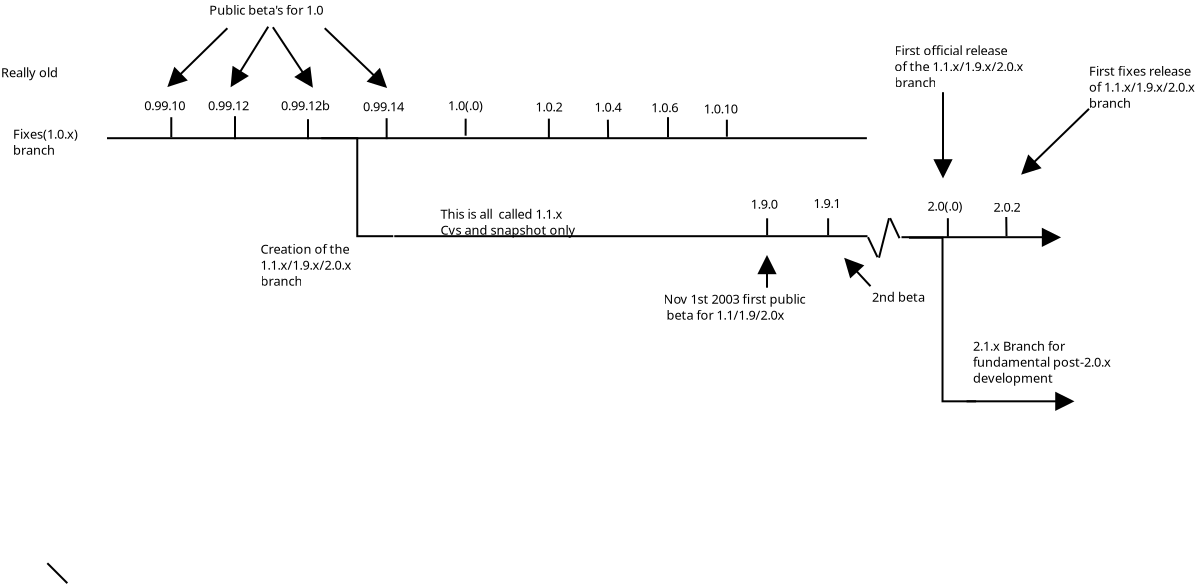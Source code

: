 <?xml version="1.0" encoding="UTF-8"?>
<dia:diagram xmlns:dia="http://www.lysator.liu.se/~alla/dia/"><dia:layer name="Background" visible="true"><dia:object type="Standard - Line" version="0" id="O0"><dia:attribute name="obj_pos"><dia:point val="6,5.05"/></dia:attribute><dia:attribute name="obj_bb"><dia:rectangle val="5.95,5;44.044,5.1"/></dia:attribute><dia:attribute name="conn_endpoints"><dia:point val="6,5.05"/><dia:point val="43.994,5.05"/></dia:attribute><dia:attribute name="numcp"><dia:int val="1"/></dia:attribute></dia:object><dia:object type="Standard - Text" version="0" id="O1"><dia:attribute name="obj_pos"><dia:point val="0.7,2"/></dia:attribute><dia:attribute name="obj_bb"><dia:rectangle val="0.7,1.228;4.072,2.245"/></dia:attribute><dia:attribute name="text"><dia:composite type="text"><dia:attribute name="string"><dia:string>#Really old#</dia:string></dia:attribute><dia:attribute name="font"><dia:font family="sans" style="0" name="Courier"/></dia:attribute><dia:attribute name="height"><dia:real val="0.8"/></dia:attribute><dia:attribute name="pos"><dia:point val="0.7,2"/></dia:attribute><dia:attribute name="color"><dia:color val="#000000"/></dia:attribute><dia:attribute name="alignment"><dia:enum val="0"/></dia:attribute></dia:composite></dia:attribute></dia:object><dia:object type="Standard - Text" version="0" id="O2"><dia:attribute name="obj_pos"><dia:point val="7.864,3.65"/></dia:attribute><dia:attribute name="obj_bb"><dia:rectangle val="7.864,2.877;10.537,3.895"/></dia:attribute><dia:attribute name="text"><dia:composite type="text"><dia:attribute name="string"><dia:string>#0.99.10#</dia:string></dia:attribute><dia:attribute name="font"><dia:font family="sans" style="0" name="Courier"/></dia:attribute><dia:attribute name="height"><dia:real val="0.8"/></dia:attribute><dia:attribute name="pos"><dia:point val="7.864,3.65"/></dia:attribute><dia:attribute name="color"><dia:color val="#000000"/></dia:attribute><dia:attribute name="alignment"><dia:enum val="0"/></dia:attribute></dia:composite></dia:attribute></dia:object><dia:object type="Standard - Line" version="0" id="O3"><dia:attribute name="obj_pos"><dia:point val="9.214,4"/></dia:attribute><dia:attribute name="obj_bb"><dia:rectangle val="9.164,3.95;9.264,5.05"/></dia:attribute><dia:attribute name="conn_endpoints"><dia:point val="9.214,4"/><dia:point val="9.214,5"/></dia:attribute><dia:attribute name="numcp"><dia:int val="1"/></dia:attribute></dia:object><dia:object type="Standard - Line" version="0" id="O4"><dia:attribute name="obj_pos"><dia:point val="12.4,3.95"/></dia:attribute><dia:attribute name="obj_bb"><dia:rectangle val="12.35,3.9;12.45,5.15"/></dia:attribute><dia:attribute name="conn_endpoints"><dia:point val="12.4,3.95"/><dia:point val="12.4,5.1"/></dia:attribute><dia:attribute name="numcp"><dia:int val="1"/></dia:attribute></dia:object><dia:object type="Standard - Text" version="0" id="O5"><dia:attribute name="obj_pos"><dia:point val="11.05,3.65"/></dia:attribute><dia:attribute name="obj_bb"><dia:rectangle val="11.05,2.877;13.723,3.895"/></dia:attribute><dia:attribute name="text"><dia:composite type="text"><dia:attribute name="string"><dia:string>#0.99.12#</dia:string></dia:attribute><dia:attribute name="font"><dia:font family="sans" style="0" name="Courier"/></dia:attribute><dia:attribute name="height"><dia:real val="0.8"/></dia:attribute><dia:attribute name="pos"><dia:point val="11.05,3.65"/></dia:attribute><dia:attribute name="color"><dia:color val="#000000"/></dia:attribute><dia:attribute name="alignment"><dia:enum val="0"/></dia:attribute></dia:composite></dia:attribute></dia:object><dia:object type="Standard - Line" version="0" id="O6"><dia:attribute name="obj_pos"><dia:point val="16.05,4.1"/></dia:attribute><dia:attribute name="obj_bb"><dia:rectangle val="16,4.05;16.1,5.15"/></dia:attribute><dia:attribute name="conn_endpoints"><dia:point val="16.05,4.1"/><dia:point val="16.05,5.1"/></dia:attribute><dia:attribute name="numcp"><dia:int val="1"/></dia:attribute></dia:object><dia:object type="Standard - Text" version="0" id="O7"><dia:attribute name="obj_pos"><dia:point val="14.7,3.65"/></dia:attribute><dia:attribute name="obj_bb"><dia:rectangle val="14.7,2.877;17.823,3.895"/></dia:attribute><dia:attribute name="text"><dia:composite type="text"><dia:attribute name="string"><dia:string>#0.99.12b#</dia:string></dia:attribute><dia:attribute name="font"><dia:font family="sans" style="0" name="Courier"/></dia:attribute><dia:attribute name="height"><dia:real val="0.8"/></dia:attribute><dia:attribute name="pos"><dia:point val="14.7,3.65"/></dia:attribute><dia:attribute name="color"><dia:color val="#000000"/></dia:attribute><dia:attribute name="alignment"><dia:enum val="0"/></dia:attribute></dia:composite></dia:attribute></dia:object><dia:object type="Standard - Text" version="0" id="O8"><dia:attribute name="obj_pos"><dia:point val="1.3,5.075"/></dia:attribute><dia:attribute name="obj_bb"><dia:rectangle val="1.3,4.303;5.372,6.12"/></dia:attribute><dia:attribute name="text"><dia:composite type="text"><dia:attribute name="string"><dia:string>#Fixes(1.0.x)
branch#</dia:string></dia:attribute><dia:attribute name="font"><dia:font family="sans" style="0" name="Courier"/></dia:attribute><dia:attribute name="height"><dia:real val="0.8"/></dia:attribute><dia:attribute name="pos"><dia:point val="1.3,5.075"/></dia:attribute><dia:attribute name="color"><dia:color val="#000000"/></dia:attribute><dia:attribute name="alignment"><dia:enum val="0"/></dia:attribute></dia:composite></dia:attribute></dia:object><dia:object type="Standard - Line" version="0" id="O9"><dia:attribute name="obj_pos"><dia:point val="19.981,4.05"/></dia:attribute><dia:attribute name="obj_bb"><dia:rectangle val="19.931,4.0;20.033,5.148"/></dia:attribute><dia:attribute name="conn_endpoints"><dia:point val="19.981,4.05"/><dia:point val="19.983,5.098"/></dia:attribute><dia:attribute name="numcp"><dia:int val="1"/></dia:attribute></dia:object><dia:object type="Standard - Text" version="0" id="O10"><dia:attribute name="obj_pos"><dia:point val="18.8,3.7"/></dia:attribute><dia:attribute name="obj_bb"><dia:rectangle val="18.777,2.928;21.45,3.945"/></dia:attribute><dia:attribute name="text"><dia:composite type="text"><dia:attribute name="string"><dia:string>#0.99.14#</dia:string></dia:attribute><dia:attribute name="font"><dia:font family="sans" style="0" name="Courier"/></dia:attribute><dia:attribute name="height"><dia:real val="0.8"/></dia:attribute><dia:attribute name="pos"><dia:point val="18.8,3.7"/></dia:attribute><dia:attribute name="color"><dia:color val="#000000"/></dia:attribute><dia:attribute name="alignment"><dia:enum val="0"/></dia:attribute></dia:composite></dia:attribute></dia:object><dia:object type="Standard - Line" version="0" id="O11"><dia:attribute name="obj_pos"><dia:point val="23.933,4.073"/></dia:attribute><dia:attribute name="obj_bb"><dia:rectangle val="23.881,4.022;23.983,4.975"/></dia:attribute><dia:attribute name="conn_endpoints"><dia:point val="23.933,4.073"/><dia:point val="23.931,4.925"/></dia:attribute><dia:attribute name="numcp"><dia:int val="1"/></dia:attribute></dia:object><dia:object type="Standard - Text" version="0" id="O12"><dia:attribute name="obj_pos"><dia:point val="23.05,3.65"/></dia:attribute><dia:attribute name="obj_bb"><dia:rectangle val="23.027,2.877;25.3,3.895"/></dia:attribute><dia:attribute name="text"><dia:composite type="text"><dia:attribute name="string"><dia:string>#1.0(.0)#</dia:string></dia:attribute><dia:attribute name="font"><dia:font family="sans" style="0" name="Courier"/></dia:attribute><dia:attribute name="height"><dia:real val="0.8"/></dia:attribute><dia:attribute name="pos"><dia:point val="23.05,3.65"/></dia:attribute><dia:attribute name="color"><dia:color val="#000000"/></dia:attribute><dia:attribute name="alignment"><dia:enum val="0"/></dia:attribute></dia:composite></dia:attribute></dia:object><dia:object type="Standard - Line" version="0" id="O13"><dia:attribute name="obj_pos"><dia:point val="28.094,4.072"/></dia:attribute><dia:attribute name="obj_bb"><dia:rectangle val="28.044,4.022;28.144,5.1"/></dia:attribute><dia:attribute name="conn_endpoints"><dia:point val="28.094,4.072"/><dia:point val="28.094,5.05"/></dia:attribute><dia:attribute name="numcp"><dia:int val="1"/></dia:attribute></dia:object><dia:object type="Standard - Text" version="0" id="O14"><dia:attribute name="obj_pos"><dia:point val="27.424,3.72"/></dia:attribute><dia:attribute name="obj_bb"><dia:rectangle val="27.424,2.947;29.196,3.965"/></dia:attribute><dia:attribute name="text"><dia:composite type="text"><dia:attribute name="string"><dia:string>#1.0.2#</dia:string></dia:attribute><dia:attribute name="font"><dia:font family="sans" style="0" name="Courier"/></dia:attribute><dia:attribute name="height"><dia:real val="0.8"/></dia:attribute><dia:attribute name="pos"><dia:point val="27.424,3.72"/></dia:attribute><dia:attribute name="color"><dia:color val="#000000"/></dia:attribute><dia:attribute name="alignment"><dia:enum val="0"/></dia:attribute></dia:composite></dia:attribute></dia:object><dia:object type="Standard - Line" version="0" id="O15"><dia:attribute name="obj_pos"><dia:point val="31.044,4.125"/></dia:attribute><dia:attribute name="obj_bb"><dia:rectangle val="30.993,4.074;31.107,5.098"/></dia:attribute><dia:attribute name="conn_endpoints"><dia:point val="31.044,4.125"/><dia:point val="31.056,5.047"/></dia:attribute><dia:attribute name="numcp"><dia:int val="1"/></dia:attribute></dia:object><dia:object type="Standard - Text" version="0" id="O16"><dia:attribute name="obj_pos"><dia:point val="30.374,3.724"/></dia:attribute><dia:attribute name="obj_bb"><dia:rectangle val="30.374,2.952;32.146,3.969"/></dia:attribute><dia:attribute name="text"><dia:composite type="text"><dia:attribute name="string"><dia:string>#1.0.4#</dia:string></dia:attribute><dia:attribute name="font"><dia:font family="sans" style="0" name="Courier"/></dia:attribute><dia:attribute name="height"><dia:real val="0.8"/></dia:attribute><dia:attribute name="pos"><dia:point val="30.374,3.724"/></dia:attribute><dia:attribute name="color"><dia:color val="#000000"/></dia:attribute><dia:attribute name="alignment"><dia:enum val="0"/></dia:attribute></dia:composite></dia:attribute></dia:object><dia:object type="Standard - Text" version="0" id="O17"><dia:attribute name="obj_pos"><dia:point val="33.212,3.754"/></dia:attribute><dia:attribute name="obj_bb"><dia:rectangle val="33.212,2.981;34.984,3.999"/></dia:attribute><dia:attribute name="text"><dia:composite type="text"><dia:attribute name="string"><dia:string>#1.0.6#</dia:string></dia:attribute><dia:attribute name="font"><dia:font family="sans" style="0" name="Courier"/></dia:attribute><dia:attribute name="height"><dia:real val="0.8"/></dia:attribute><dia:attribute name="pos"><dia:point val="33.212,3.754"/></dia:attribute><dia:attribute name="color"><dia:color val="#000000"/></dia:attribute><dia:attribute name="alignment"><dia:enum val="0"/></dia:attribute></dia:composite></dia:attribute></dia:object><dia:object type="Standard - Line" version="0" id="O18"><dia:attribute name="obj_pos"><dia:point val="36.994,4.125"/></dia:attribute><dia:attribute name="obj_bb"><dia:rectangle val="36.944,4.075;37.044,5.025"/></dia:attribute><dia:attribute name="conn_endpoints"><dia:point val="36.994,4.125"/><dia:point val="36.994,4.975"/></dia:attribute><dia:attribute name="numcp"><dia:int val="1"/></dia:attribute></dia:object><dia:object type="Standard - Text" version="0" id="O19"><dia:attribute name="obj_pos"><dia:point val="35.838,3.809"/></dia:attribute><dia:attribute name="obj_bb"><dia:rectangle val="35.838,3.036;38.061,4.054"/></dia:attribute><dia:attribute name="text"><dia:composite type="text"><dia:attribute name="string"><dia:string>#1.0.10#</dia:string></dia:attribute><dia:attribute name="font"><dia:font family="sans" style="0" name="Courier"/></dia:attribute><dia:attribute name="height"><dia:real val="0.8"/></dia:attribute><dia:attribute name="pos"><dia:point val="35.838,3.809"/></dia:attribute><dia:attribute name="color"><dia:color val="#000000"/></dia:attribute><dia:attribute name="alignment"><dia:enum val="0"/></dia:attribute></dia:composite></dia:attribute></dia:object><dia:object type="Standard - ZigZagLine" version="0" id="O20"><dia:attribute name="obj_pos"><dia:point val="16.713,5.05"/></dia:attribute><dia:attribute name="obj_bb"><dia:rectangle val="16.663,5;20.363,10"/></dia:attribute><dia:attribute name="orth_points"><dia:point val="16.713,5.05"/><dia:point val="18.513,5.05"/><dia:point val="18.513,9.95"/><dia:point val="20.313,9.95"/></dia:attribute><dia:attribute name="orth_orient"><dia:enum val="0"/><dia:enum val="1"/><dia:enum val="0"/></dia:attribute></dia:object><dia:object type="Standard - Line" version="0" id="O21"><dia:attribute name="obj_pos"><dia:point val="20.363,9.95"/></dia:attribute><dia:attribute name="obj_bb"><dia:rectangle val="20.313,9.9;44.075,10"/></dia:attribute><dia:attribute name="conn_endpoints"><dia:point val="20.363,9.95"/><dia:point val="44.025,9.95"/></dia:attribute><dia:attribute name="numcp"><dia:int val="1"/></dia:attribute></dia:object><dia:object type="Standard - Text" version="0" id="O22"><dia:attribute name="obj_pos"><dia:point val="22.675,9.075"/></dia:attribute><dia:attribute name="obj_bb"><dia:rectangle val="22.675,8.303;30.448,10.12"/></dia:attribute><dia:attribute name="text"><dia:composite type="text"><dia:attribute name="string"><dia:string>#This is all  called 1.1.x 
Cvs and snapshot only#</dia:string></dia:attribute><dia:attribute name="font"><dia:font family="sans" style="0" name="Courier"/></dia:attribute><dia:attribute name="height"><dia:real val="0.8"/></dia:attribute><dia:attribute name="pos"><dia:point val="22.675,9.075"/></dia:attribute><dia:attribute name="color"><dia:color val="#000000"/></dia:attribute><dia:attribute name="alignment"><dia:enum val="0"/></dia:attribute></dia:composite></dia:attribute></dia:object><dia:object type="Standard - Text" version="0" id="O23"><dia:attribute name="obj_pos"><dia:point val="38.188,8.581"/></dia:attribute><dia:attribute name="obj_bb"><dia:rectangle val="38.188,7.808;39.96,8.826"/></dia:attribute><dia:attribute name="text"><dia:composite type="text"><dia:attribute name="string"><dia:string>#1.9.0#</dia:string></dia:attribute><dia:attribute name="font"><dia:font family="sans" style="0" name="Courier"/></dia:attribute><dia:attribute name="height"><dia:real val="0.8"/></dia:attribute><dia:attribute name="pos"><dia:point val="38.188,8.581"/></dia:attribute><dia:attribute name="color"><dia:color val="#000000"/></dia:attribute><dia:attribute name="alignment"><dia:enum val="0"/></dia:attribute></dia:composite></dia:attribute></dia:object><dia:object type="Standard - Text" version="0" id="O24"><dia:attribute name="obj_pos"><dia:point val="33.826,13.326"/></dia:attribute><dia:attribute name="obj_bb"><dia:rectangle val="33.804,12.554;42.126,14.371"/></dia:attribute><dia:attribute name="text"><dia:composite type="text"><dia:attribute name="string"><dia:string>#Nov 1st 2003 first public
 beta for 1.1/1.9/2.0x#</dia:string></dia:attribute><dia:attribute name="font"><dia:font family="sans" style="0" name="Courier"/></dia:attribute><dia:attribute name="height"><dia:real val="0.8"/></dia:attribute><dia:attribute name="pos"><dia:point val="33.826,13.326"/></dia:attribute><dia:attribute name="color"><dia:color val="#000000"/></dia:attribute><dia:attribute name="alignment"><dia:enum val="0"/></dia:attribute></dia:composite></dia:attribute></dia:object><dia:object type="Standard - Line" version="0" id="O25"><dia:attribute name="obj_pos"><dia:point val="50.963,8.99"/></dia:attribute><dia:attribute name="obj_bb"><dia:rectangle val="50.912,8.94;51.026,10.001"/></dia:attribute><dia:attribute name="conn_endpoints"><dia:point val="50.963,8.99"/><dia:point val="50.975,9.95"/></dia:attribute><dia:attribute name="numcp"><dia:int val="1"/></dia:attribute></dia:object><dia:object type="Standard - Text" version="0" id="O26"><dia:attribute name="obj_pos"><dia:point val="41.331,8.543"/></dia:attribute><dia:attribute name="obj_bb"><dia:rectangle val="41.331,7.77;43.103,8.788"/></dia:attribute><dia:attribute name="text"><dia:composite type="text"><dia:attribute name="string"><dia:string>#1.9.1#</dia:string></dia:attribute><dia:attribute name="font"><dia:font family="sans" style="0" name="Courier"/></dia:attribute><dia:attribute name="height"><dia:real val="0.8"/></dia:attribute><dia:attribute name="pos"><dia:point val="41.331,8.543"/></dia:attribute><dia:attribute name="color"><dia:color val="#000000"/></dia:attribute><dia:attribute name="alignment"><dia:enum val="0"/></dia:attribute></dia:composite></dia:attribute></dia:object><dia:object type="Standard - Line" version="0" id="O27"><dia:attribute name="obj_pos"><dia:point val="34.05,3.999"/></dia:attribute><dia:attribute name="obj_bb"><dia:rectangle val="34.001,3.949;34.1,5.049"/></dia:attribute><dia:attribute name="conn_endpoints"><dia:point val="34.05,3.999"/><dia:point val="34.05,4.999"/></dia:attribute><dia:attribute name="numcp"><dia:int val="1"/></dia:attribute></dia:object><dia:object type="Standard - Line" version="0" id="O28"><dia:attribute name="obj_pos"><dia:point val="39.006,9.055"/></dia:attribute><dia:attribute name="obj_bb"><dia:rectangle val="38.956,9.005;39.056,9.955"/></dia:attribute><dia:attribute name="conn_endpoints"><dia:point val="39.006,9.055"/><dia:point val="39.006,9.905"/></dia:attribute><dia:attribute name="numcp"><dia:int val="1"/></dia:attribute></dia:object><dia:object type="Standard - Line" version="0" id="O29"><dia:attribute name="obj_pos"><dia:point val="42.056,9.055"/></dia:attribute><dia:attribute name="obj_bb"><dia:rectangle val="42.006,9.005;42.106,9.955"/></dia:attribute><dia:attribute name="conn_endpoints"><dia:point val="42.056,9.055"/><dia:point val="42.056,9.905"/></dia:attribute><dia:attribute name="numcp"><dia:int val="1"/></dia:attribute></dia:object><dia:object type="Standard - Line" version="0" id="O30"><dia:attribute name="obj_pos"><dia:point val="48.044,9.05"/></dia:attribute><dia:attribute name="obj_bb"><dia:rectangle val="47.994,9;48.094,10.025"/></dia:attribute><dia:attribute name="conn_endpoints"><dia:point val="48.044,9.05"/><dia:point val="48.044,9.975"/></dia:attribute><dia:attribute name="numcp"><dia:int val="1"/></dia:attribute></dia:object><dia:object type="Standard - Text" version="0" id="O31"><dia:attribute name="obj_pos"><dia:point val="47.019,8.675"/></dia:attribute><dia:attribute name="obj_bb"><dia:rectangle val="47.019,7.902;49.291,8.92"/></dia:attribute><dia:attribute name="text"><dia:composite type="text"><dia:attribute name="string"><dia:string>#2.0(.0)#</dia:string></dia:attribute><dia:attribute name="font"><dia:font family="sans" style="0" name="Courier"/></dia:attribute><dia:attribute name="height"><dia:real val="0.8"/></dia:attribute><dia:attribute name="pos"><dia:point val="47.019,8.675"/></dia:attribute><dia:attribute name="color"><dia:color val="#000000"/></dia:attribute><dia:attribute name="alignment"><dia:enum val="0"/></dia:attribute></dia:composite></dia:attribute></dia:object><dia:object type="Standard - PolyLine" version="0" id="O32"><dia:attribute name="obj_pos"><dia:point val="44.05,10"/></dia:attribute><dia:attribute name="obj_bb"><dia:rectangle val="43.984,9.933;44.592,11.067"/></dia:attribute><dia:attribute name="poly_points"><dia:point val="44.05,10"/><dia:point val="44.525,11"/></dia:attribute></dia:object><dia:object type="Standard - PolyLine" version="0" id="O33"><dia:attribute name="obj_pos"><dia:point val="45.1,9.05"/></dia:attribute><dia:attribute name="obj_bb"><dia:rectangle val="44.539,8.989;45.161,11.086"/></dia:attribute><dia:attribute name="poly_points"><dia:point val="45.1,9.05"/><dia:point val="44.6,11.025"/></dia:attribute></dia:object><dia:object type="Standard - PolyLine" version="0" id="O34"><dia:attribute name="obj_pos"><dia:point val="45.155,9.047"/></dia:attribute><dia:attribute name="obj_bb"><dia:rectangle val="45.088,8.981;45.692,10.117"/></dia:attribute><dia:attribute name="poly_points"><dia:point val="45.155,9.047"/><dia:point val="45.625,10.05"/></dia:attribute></dia:object><dia:object type="Standard - Line" version="0" id="O35"><dia:attribute name="obj_pos"><dia:point val="45.725,10"/></dia:attribute><dia:attribute name="obj_bb"><dia:rectangle val="45.675,9.95;52.825,10.05"/></dia:attribute><dia:attribute name="conn_endpoints"><dia:point val="45.725,10"/><dia:point val="52.775,10"/></dia:attribute><dia:attribute name="numcp"><dia:int val="1"/></dia:attribute></dia:object><dia:object type="Standard - Text" version="0" id="O36"><dia:attribute name="obj_pos"><dia:point val="50.325,8.725"/></dia:attribute><dia:attribute name="obj_bb"><dia:rectangle val="50.325,7.952;52.098,8.97"/></dia:attribute><dia:attribute name="text"><dia:composite type="text"><dia:attribute name="string"><dia:string>#2.0.2#</dia:string></dia:attribute><dia:attribute name="font"><dia:font family="sans" style="0" name="Courier"/></dia:attribute><dia:attribute name="height"><dia:real val="0.8"/></dia:attribute><dia:attribute name="pos"><dia:point val="50.325,8.725"/></dia:attribute><dia:attribute name="color"><dia:color val="#000000"/></dia:attribute><dia:attribute name="alignment"><dia:enum val="0"/></dia:attribute></dia:composite></dia:attribute></dia:object><dia:object type="Standard - Line" version="0" id="O37"><dia:attribute name="obj_pos"><dia:point val="39.0,12.525"/></dia:attribute><dia:attribute name="obj_bb"><dia:rectangle val="38.2,10.9;39.8,12.575"/></dia:attribute><dia:attribute name="conn_endpoints"><dia:point val="39.0,12.525"/><dia:point val="39.0,10.95"/></dia:attribute><dia:attribute name="numcp"><dia:int val="1"/></dia:attribute><dia:attribute name="end_arrow"><dia:enum val="3"/></dia:attribute><dia:attribute name="end_arrow_length"><dia:real val="0.8"/></dia:attribute><dia:attribute name="end_arrow_width"><dia:real val="0.8"/></dia:attribute></dia:object><dia:object type="Standard - Line" version="0" id="O38"><dia:attribute name="obj_pos"><dia:point val="47.8,2.75"/></dia:attribute><dia:attribute name="obj_bb"><dia:rectangle val="47.0,2.7;48.6,7.05"/></dia:attribute><dia:attribute name="conn_endpoints"><dia:point val="47.8,2.75"/><dia:point val="47.8,7"/></dia:attribute><dia:attribute name="numcp"><dia:int val="1"/></dia:attribute><dia:attribute name="end_arrow"><dia:enum val="3"/></dia:attribute><dia:attribute name="end_arrow_length"><dia:real val="0.8"/></dia:attribute><dia:attribute name="end_arrow_width"><dia:real val="0.8"/></dia:attribute></dia:object><dia:object type="Standard - Text" version="0" id="O39"><dia:attribute name="obj_pos"><dia:point val="45.375,0.9"/></dia:attribute><dia:attribute name="obj_bb"><dia:rectangle val="45.353,0.128;53.025,2.745"/></dia:attribute><dia:attribute name="text"><dia:composite type="text"><dia:attribute name="string"><dia:string>#First official release
of the 1.1.x/1.9.x/2.0.x 
branch#</dia:string></dia:attribute><dia:attribute name="font"><dia:font family="sans" style="0" name="Courier"/></dia:attribute><dia:attribute name="height"><dia:real val="0.8"/></dia:attribute><dia:attribute name="pos"><dia:point val="45.375,0.9"/></dia:attribute><dia:attribute name="color"><dia:color val="#000000"/></dia:attribute><dia:attribute name="alignment"><dia:enum val="0"/></dia:attribute></dia:composite></dia:attribute></dia:object><dia:object type="Standard - Text" version="0" id="O40"><dia:attribute name="obj_pos"><dia:point val="13.675,10.825"/></dia:attribute><dia:attribute name="obj_bb"><dia:rectangle val="13.675,10.053;19.247,12.67"/></dia:attribute><dia:attribute name="text"><dia:composite type="text"><dia:attribute name="string"><dia:string>#Creation of the
1.1.x/1.9.x/2.0.x 
branch#</dia:string></dia:attribute><dia:attribute name="font"><dia:font family="sans" style="0" name="Courier"/></dia:attribute><dia:attribute name="height"><dia:real val="0.8"/></dia:attribute><dia:attribute name="pos"><dia:point val="13.675,10.825"/></dia:attribute><dia:attribute name="color"><dia:color val="#000000"/></dia:attribute><dia:attribute name="alignment"><dia:enum val="0"/></dia:attribute></dia:composite></dia:attribute></dia:object><dia:object type="Standard - Text" version="0" id="O41"><dia:attribute name="obj_pos"><dia:point val="24.3,-4.175"/></dia:attribute><dia:attribute name="obj_bb"><dia:rectangle val="24.278,-4.947;24.3,-3.93"/></dia:attribute><dia:attribute name="text"><dia:composite type="text"><dia:attribute name="string"><dia:string>##</dia:string></dia:attribute><dia:attribute name="font"><dia:font family="sans" style="0" name="Courier"/></dia:attribute><dia:attribute name="height"><dia:real val="0.8"/></dia:attribute><dia:attribute name="pos"><dia:point val="24.3,-4.175"/></dia:attribute><dia:attribute name="color"><dia:color val="#000000"/></dia:attribute><dia:attribute name="alignment"><dia:enum val="0"/></dia:attribute></dia:composite></dia:attribute></dia:object><dia:object type="Standard - Line" version="0" id="O42"><dia:attribute name="obj_pos"><dia:point val="42.9,11.075"/></dia:attribute><dia:attribute name="obj_bb"><dia:rectangle val="42.28,10.494;44.246,12.521"/></dia:attribute><dia:attribute name="conn_endpoints"><dia:point val="42.9,11.075"/><dia:point val="44.175,12.45"/></dia:attribute><dia:attribute name="numcp"><dia:int val="1"/></dia:attribute><dia:attribute name="start_arrow"><dia:enum val="3"/></dia:attribute><dia:attribute name="start_arrow_length"><dia:real val="0.8"/></dia:attribute><dia:attribute name="start_arrow_width"><dia:real val="0.8"/></dia:attribute></dia:object><dia:object type="Standard - Text" version="0" id="O43"><dia:attribute name="obj_pos"><dia:point val="44.25,13.225"/></dia:attribute><dia:attribute name="obj_bb"><dia:rectangle val="44.25,12.453;47.323,13.47"/></dia:attribute><dia:attribute name="text"><dia:composite type="text"><dia:attribute name="string"><dia:string>#2nd beta#</dia:string></dia:attribute><dia:attribute name="font"><dia:font family="sans" style="0" name="Courier"/></dia:attribute><dia:attribute name="height"><dia:real val="0.8"/></dia:attribute><dia:attribute name="pos"><dia:point val="44.25,13.225"/></dia:attribute><dia:attribute name="color"><dia:color val="#000000"/></dia:attribute><dia:attribute name="alignment"><dia:enum val="0"/></dia:attribute></dia:composite></dia:attribute></dia:object><dia:object type="Standard - Line" version="0" id="O44"><dia:attribute name="obj_pos"><dia:point val="19.961,2.5"/></dia:attribute><dia:attribute name="obj_bb"><dia:rectangle val="16.816,-0.521;20.551,3.112"/></dia:attribute><dia:attribute name="conn_endpoints"><dia:point val="19.961,2.5"/><dia:point val="16.886,-0.45"/></dia:attribute><dia:attribute name="numcp"><dia:int val="1"/></dia:attribute><dia:attribute name="start_arrow"><dia:enum val="3"/></dia:attribute><dia:attribute name="start_arrow_length"><dia:real val="0.8"/></dia:attribute><dia:attribute name="start_arrow_width"><dia:real val="0.8"/></dia:attribute></dia:object><dia:object type="Standard - Line" version="0" id="O45"><dia:attribute name="obj_pos"><dia:point val="16.261,2.475"/></dia:attribute><dia:attribute name="obj_bb"><dia:rectangle val="14.225,-0.569;16.956,2.958"/></dia:attribute><dia:attribute name="conn_endpoints"><dia:point val="16.261,2.475"/><dia:point val="14.294,-0.499"/></dia:attribute><dia:attribute name="numcp"><dia:int val="1"/></dia:attribute><dia:attribute name="start_arrow"><dia:enum val="3"/></dia:attribute><dia:attribute name="start_arrow_length"><dia:real val="0.8"/></dia:attribute><dia:attribute name="start_arrow_width"><dia:real val="0.8"/></dia:attribute></dia:object><dia:object type="Standard - Line" version="0" id="O46"><dia:attribute name="obj_pos"><dia:point val="12.211,2.45"/></dia:attribute><dia:attribute name="obj_bb"><dia:rectangle val="11.505,-0.594;14.13,2.915"/></dia:attribute><dia:attribute name="conn_endpoints"><dia:point val="12.211,2.45"/><dia:point val="14.061,-0.525"/></dia:attribute><dia:attribute name="numcp"><dia:int val="1"/></dia:attribute><dia:attribute name="start_arrow"><dia:enum val="3"/></dia:attribute><dia:attribute name="start_arrow_length"><dia:real val="0.8"/></dia:attribute><dia:attribute name="start_arrow_width"><dia:real val="0.8"/></dia:attribute></dia:object><dia:object type="Standard - Line" version="0" id="O47"><dia:attribute name="obj_pos"><dia:point val="9.061,2.45"/></dia:attribute><dia:attribute name="obj_bb"><dia:rectangle val="8.466,-0.52;12.09,3.056"/></dia:attribute><dia:attribute name="conn_endpoints"><dia:point val="9.061,2.45"/><dia:point val="12.019,-0.449"/></dia:attribute><dia:attribute name="numcp"><dia:int val="1"/></dia:attribute><dia:attribute name="start_arrow"><dia:enum val="3"/></dia:attribute><dia:attribute name="start_arrow_length"><dia:real val="0.8"/></dia:attribute><dia:attribute name="start_arrow_width"><dia:real val="0.8"/></dia:attribute></dia:object><dia:object type="Standard - Text" version="0" id="O48"><dia:attribute name="obj_pos"><dia:point val="11.111,-1.125"/></dia:attribute><dia:attribute name="obj_bb"><dia:rectangle val="11.111,-1.897;17.984,-0.88"/></dia:attribute><dia:attribute name="text"><dia:composite type="text"><dia:attribute name="string"><dia:string>#Public beta's for 1.0#</dia:string></dia:attribute><dia:attribute name="font"><dia:font family="sans" style="0" name="Courier"/></dia:attribute><dia:attribute name="height"><dia:real val="0.8"/></dia:attribute><dia:attribute name="pos"><dia:point val="11.111,-1.125"/></dia:attribute><dia:attribute name="color"><dia:color val="#000000"/></dia:attribute><dia:attribute name="alignment"><dia:enum val="0"/></dia:attribute></dia:composite></dia:attribute></dia:object><dia:object type="Standard - Line" version="0" id="O49"><dia:attribute name="obj_pos"><dia:point val="3.016,26.3"/></dia:attribute><dia:attribute name="obj_bb"><dia:rectangle val="2.945,26.229;4.087,27.371"/></dia:attribute><dia:attribute name="conn_endpoints"><dia:point val="3.016,26.3"/><dia:point val="4.016,27.3"/></dia:attribute><dia:attribute name="numcp"><dia:int val="1"/></dia:attribute></dia:object><dia:object type="Standard - Line" version="0" id="O50"><dia:attribute name="obj_pos"><dia:point val="52.796,10.008"/></dia:attribute><dia:attribute name="obj_bb"><dia:rectangle val="52.746,9.208;53.692,10.808"/></dia:attribute><dia:attribute name="conn_endpoints"><dia:point val="52.796,10.008"/><dia:point val="53.642,10.008"/></dia:attribute><dia:attribute name="numcp"><dia:int val="1"/></dia:attribute><dia:attribute name="end_arrow"><dia:enum val="3"/></dia:attribute><dia:attribute name="end_arrow_length"><dia:real val="0.8"/></dia:attribute><dia:attribute name="end_arrow_width"><dia:real val="0.8"/></dia:attribute></dia:object><dia:object type="Standard - ZigZagLine" version="0" id="O51"><dia:attribute name="obj_pos"><dia:point val="46.098,10.026"/></dia:attribute><dia:attribute name="obj_bb"><dia:rectangle val="46.048,9.976;49.505,18.256"/></dia:attribute><dia:attribute name="orth_points"><dia:point val="46.098,10.026"/><dia:point val="47.776,10.026"/><dia:point val="47.776,18.206"/><dia:point val="49.455,18.206"/></dia:attribute><dia:attribute name="orth_orient"><dia:enum val="0"/><dia:enum val="1"/><dia:enum val="0"/></dia:attribute></dia:object><dia:object type="Standard - Line" version="0" id="O52"><dia:attribute name="obj_pos"><dia:point val="48.977,18.206"/></dia:attribute><dia:attribute name="obj_bb"><dia:rectangle val="48.927,17.406;54.361,19.006"/></dia:attribute><dia:attribute name="conn_endpoints"><dia:point val="48.977,18.206"/><dia:point val="54.311,18.206"/></dia:attribute><dia:attribute name="numcp"><dia:int val="1"/></dia:attribute><dia:attribute name="end_arrow"><dia:enum val="3"/></dia:attribute><dia:attribute name="end_arrow_length"><dia:real val="0.8"/></dia:attribute><dia:attribute name="end_arrow_width"><dia:real val="0.8"/></dia:attribute></dia:object><dia:object type="Standard - Line" version="0" id="O53"><dia:attribute name="obj_pos"><dia:point val="55.1,3.582"/></dia:attribute><dia:attribute name="obj_bb"><dia:rectangle val="51.157,3.511;55.171,7.441"/></dia:attribute><dia:attribute name="conn_endpoints"><dia:point val="55.1,3.582"/><dia:point val="51.75,6.832"/></dia:attribute><dia:attribute name="numcp"><dia:int val="1"/></dia:attribute><dia:attribute name="end_arrow"><dia:enum val="3"/></dia:attribute><dia:attribute name="end_arrow_length"><dia:real val="0.8"/></dia:attribute><dia:attribute name="end_arrow_width"><dia:real val="0.8"/></dia:attribute></dia:object><dia:object type="Standard - Text" version="0" id="O54"><dia:attribute name="obj_pos"><dia:point val="55.1,1.932"/></dia:attribute><dia:attribute name="obj_bb"><dia:rectangle val="55.1,1.159;61.523,3.777"/></dia:attribute><dia:attribute name="text"><dia:composite type="text"><dia:attribute name="string"><dia:string>#First fixes release 
of 1.1.x/1.9.x/2.0.x 
branch#</dia:string></dia:attribute><dia:attribute name="font"><dia:font family="sans" style="0" name="Courier"/></dia:attribute><dia:attribute name="height"><dia:real val="0.8"/></dia:attribute><dia:attribute name="pos"><dia:point val="55.1,1.932"/></dia:attribute><dia:attribute name="color"><dia:color val="#000000"/></dia:attribute><dia:attribute name="alignment"><dia:enum val="0"/></dia:attribute></dia:composite></dia:attribute></dia:object><dia:object type="Standard - Text" version="0" id="O55"><dia:attribute name="obj_pos"><dia:point val="49.3,15.682"/></dia:attribute><dia:attribute name="obj_bb"><dia:rectangle val="49.3,14.909;57.323,17.527"/></dia:attribute><dia:attribute name="text"><dia:composite type="text"><dia:attribute name="string"><dia:string>#2.1.x Branch for 
fundamental post-2.0.x 
development#</dia:string></dia:attribute><dia:attribute name="font"><dia:font family="sans" style="0" name="Courier"/></dia:attribute><dia:attribute name="height"><dia:real val="0.8"/></dia:attribute><dia:attribute name="pos"><dia:point val="49.3,15.682"/></dia:attribute><dia:attribute name="color"><dia:color val="#000000"/></dia:attribute><dia:attribute name="alignment"><dia:enum val="0"/></dia:attribute></dia:composite></dia:attribute></dia:object></dia:layer></dia:diagram>
